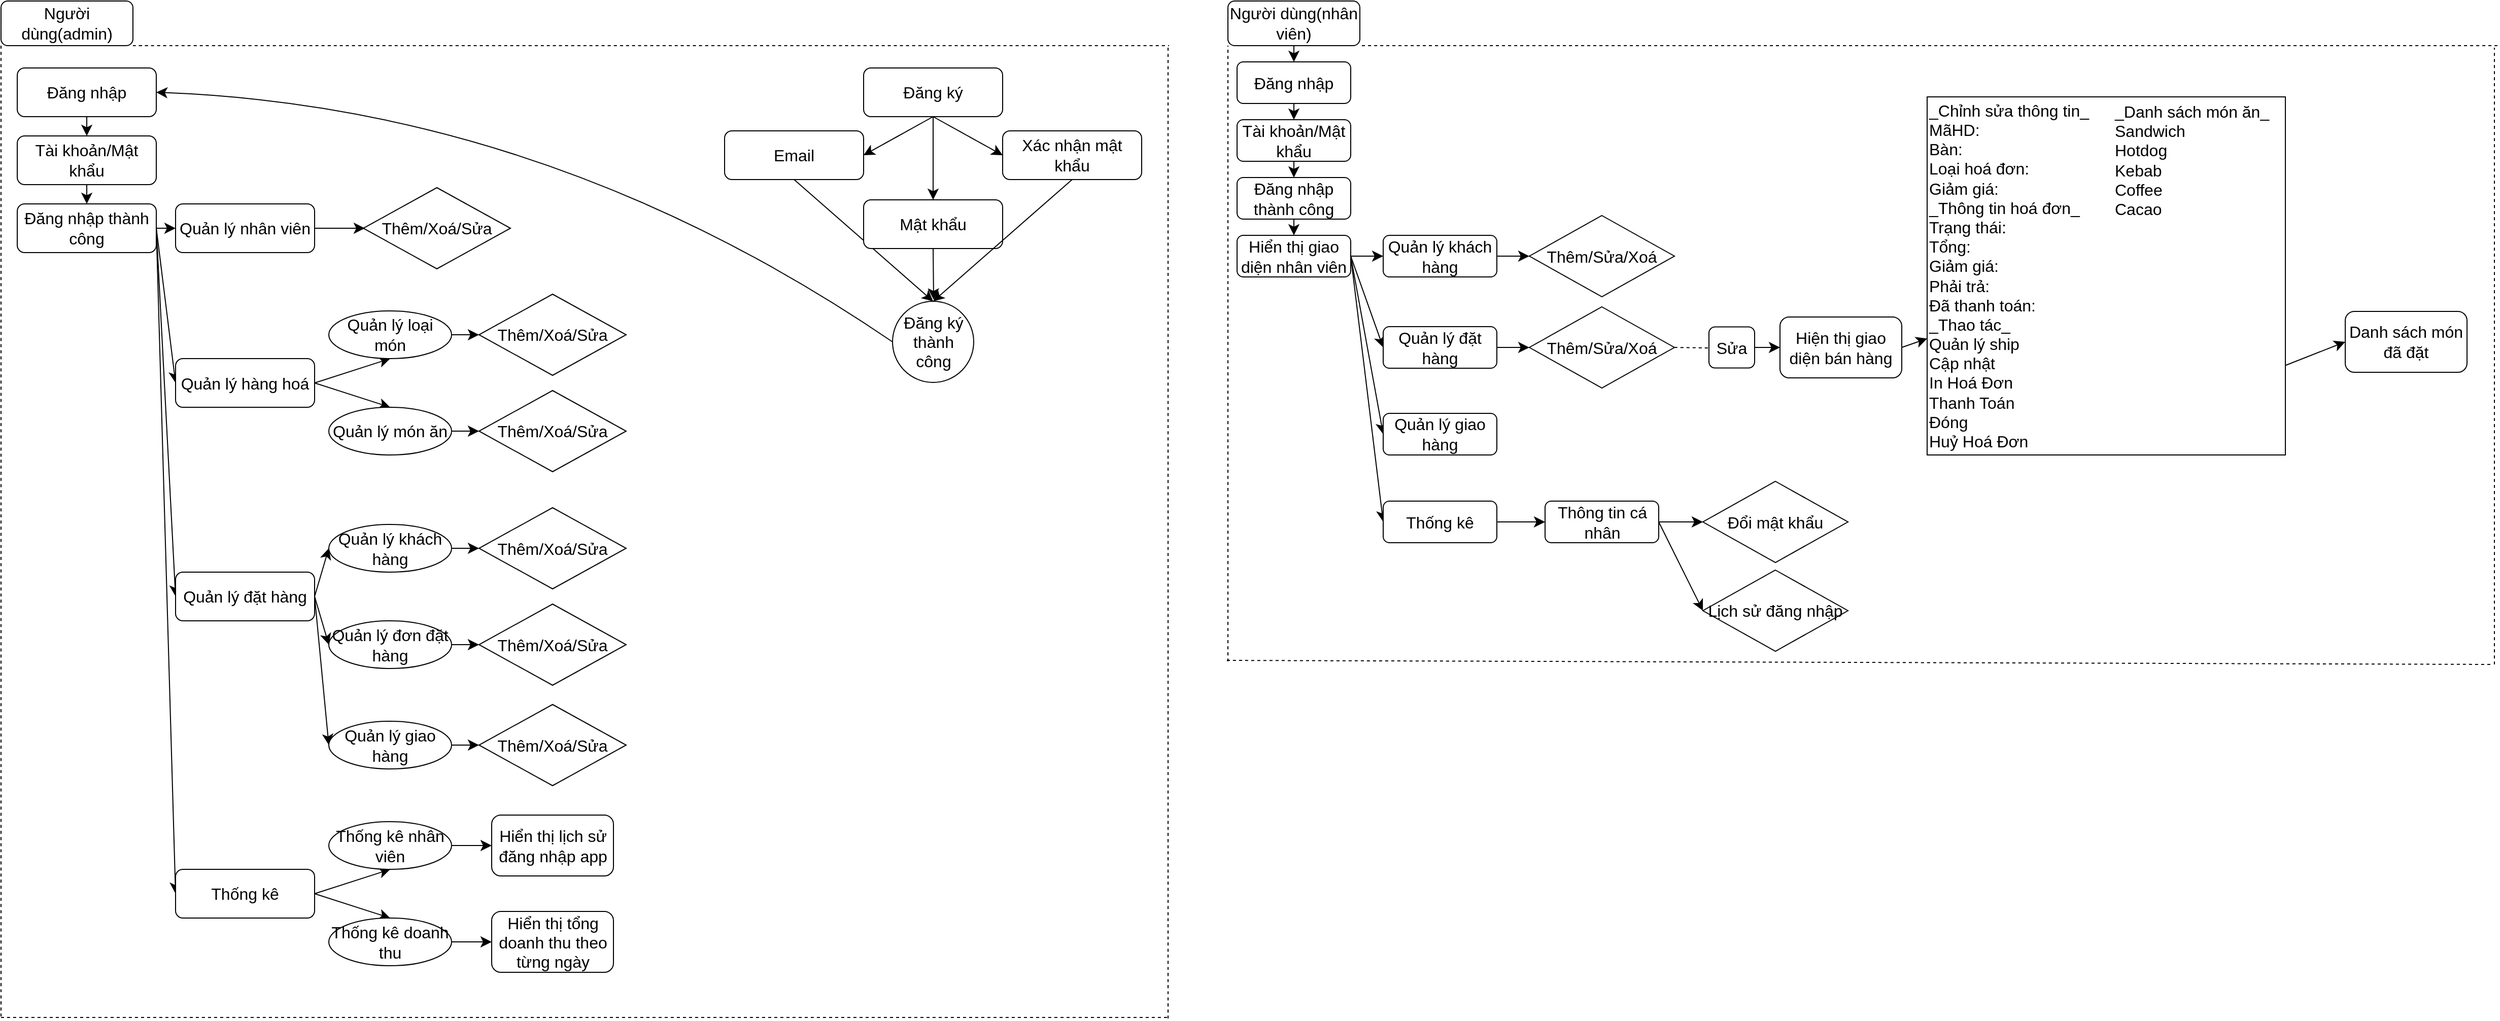 <mxfile version="22.1.8" type="github">
  <diagram name="Page-1" id="rY_K6makJV8tmEoLIjzd">
    <mxGraphModel dx="2295" dy="1064" grid="0" gridSize="10" guides="1" tooltips="1" connect="1" arrows="1" fold="1" page="0" pageScale="1" pageWidth="850" pageHeight="1100" math="0" shadow="0">
      <root>
        <mxCell id="0" />
        <mxCell id="1" parent="0" />
        <mxCell id="uzIWKKhnn1AGdui7la-n-1" value="Người dùng(admin)" style="rounded=1;whiteSpace=wrap;html=1;fontSize=16;" vertex="1" parent="1">
          <mxGeometry x="-16" y="36" width="130" height="44" as="geometry" />
        </mxCell>
        <mxCell id="uzIWKKhnn1AGdui7la-n-2" value="" style="endArrow=none;dashed=1;html=1;rounded=0;fontSize=12;startSize=8;endSize=8;edgeStyle=none;curved=1;exitX=1;exitY=1;exitDx=0;exitDy=0;" edge="1" parent="1" source="uzIWKKhnn1AGdui7la-n-1">
          <mxGeometry width="50" height="50" relative="1" as="geometry">
            <mxPoint x="175" y="225" as="sourcePoint" />
            <mxPoint x="1135" y="80" as="targetPoint" />
          </mxGeometry>
        </mxCell>
        <mxCell id="uzIWKKhnn1AGdui7la-n-3" value="" style="endArrow=none;dashed=1;html=1;rounded=0;fontSize=12;startSize=8;endSize=8;edgeStyle=none;curved=1;entryX=0;entryY=1;entryDx=0;entryDy=0;" edge="1" parent="1" target="uzIWKKhnn1AGdui7la-n-1">
          <mxGeometry width="50" height="50" relative="1" as="geometry">
            <mxPoint x="-16" y="1037" as="sourcePoint" />
            <mxPoint x="225" y="175" as="targetPoint" />
          </mxGeometry>
        </mxCell>
        <mxCell id="uzIWKKhnn1AGdui7la-n-7" style="edgeStyle=none;curved=1;rounded=0;orthogonalLoop=1;jettySize=auto;html=1;exitX=0.5;exitY=1;exitDx=0;exitDy=0;entryX=0.5;entryY=0;entryDx=0;entryDy=0;fontSize=12;startSize=8;endSize=8;" edge="1" parent="1" source="uzIWKKhnn1AGdui7la-n-4" target="uzIWKKhnn1AGdui7la-n-6">
          <mxGeometry relative="1" as="geometry" />
        </mxCell>
        <mxCell id="uzIWKKhnn1AGdui7la-n-4" value="Đăng nhập" style="rounded=1;whiteSpace=wrap;html=1;fontSize=16;" vertex="1" parent="1">
          <mxGeometry y="102" width="137" height="48" as="geometry" />
        </mxCell>
        <mxCell id="uzIWKKhnn1AGdui7la-n-81" style="edgeStyle=none;curved=1;rounded=0;orthogonalLoop=1;jettySize=auto;html=1;exitX=0.5;exitY=1;exitDx=0;exitDy=0;entryX=0.5;entryY=0;entryDx=0;entryDy=0;fontSize=12;startSize=8;endSize=8;" edge="1" parent="1" source="uzIWKKhnn1AGdui7la-n-5" target="uzIWKKhnn1AGdui7la-n-79">
          <mxGeometry relative="1" as="geometry" />
        </mxCell>
        <mxCell id="uzIWKKhnn1AGdui7la-n-82" style="edgeStyle=none;curved=1;rounded=0;orthogonalLoop=1;jettySize=auto;html=1;exitX=0.5;exitY=1;exitDx=0;exitDy=0;entryX=1;entryY=0.5;entryDx=0;entryDy=0;fontSize=12;startSize=8;endSize=8;" edge="1" parent="1" source="uzIWKKhnn1AGdui7la-n-5" target="uzIWKKhnn1AGdui7la-n-78">
          <mxGeometry relative="1" as="geometry" />
        </mxCell>
        <mxCell id="uzIWKKhnn1AGdui7la-n-83" style="edgeStyle=none;curved=1;rounded=0;orthogonalLoop=1;jettySize=auto;html=1;exitX=0.5;exitY=1;exitDx=0;exitDy=0;entryX=0;entryY=0.5;entryDx=0;entryDy=0;fontSize=12;startSize=8;endSize=8;" edge="1" parent="1" source="uzIWKKhnn1AGdui7la-n-5" target="uzIWKKhnn1AGdui7la-n-80">
          <mxGeometry relative="1" as="geometry" />
        </mxCell>
        <mxCell id="uzIWKKhnn1AGdui7la-n-5" value="Đăng ký" style="rounded=1;whiteSpace=wrap;html=1;fontSize=16;" vertex="1" parent="1">
          <mxGeometry x="834" y="102" width="137" height="48" as="geometry" />
        </mxCell>
        <mxCell id="uzIWKKhnn1AGdui7la-n-9" style="edgeStyle=none;curved=1;rounded=0;orthogonalLoop=1;jettySize=auto;html=1;exitX=0.5;exitY=1;exitDx=0;exitDy=0;entryX=0.5;entryY=0;entryDx=0;entryDy=0;fontSize=12;startSize=8;endSize=8;" edge="1" parent="1" source="uzIWKKhnn1AGdui7la-n-6" target="uzIWKKhnn1AGdui7la-n-8">
          <mxGeometry relative="1" as="geometry" />
        </mxCell>
        <mxCell id="uzIWKKhnn1AGdui7la-n-6" value="Tài khoản/Mật khẩu" style="rounded=1;whiteSpace=wrap;html=1;fontSize=16;" vertex="1" parent="1">
          <mxGeometry y="169" width="137" height="48" as="geometry" />
        </mxCell>
        <mxCell id="uzIWKKhnn1AGdui7la-n-11" style="edgeStyle=none;curved=1;rounded=0;orthogonalLoop=1;jettySize=auto;html=1;exitX=1;exitY=0.5;exitDx=0;exitDy=0;fontSize=12;startSize=8;endSize=8;" edge="1" parent="1" source="uzIWKKhnn1AGdui7la-n-8" target="uzIWKKhnn1AGdui7la-n-10">
          <mxGeometry relative="1" as="geometry" />
        </mxCell>
        <mxCell id="uzIWKKhnn1AGdui7la-n-15" style="edgeStyle=none;curved=1;rounded=0;orthogonalLoop=1;jettySize=auto;html=1;exitX=1;exitY=0.5;exitDx=0;exitDy=0;entryX=0;entryY=0.5;entryDx=0;entryDy=0;fontSize=12;startSize=8;endSize=8;" edge="1" parent="1" source="uzIWKKhnn1AGdui7la-n-8" target="uzIWKKhnn1AGdui7la-n-12">
          <mxGeometry relative="1" as="geometry" />
        </mxCell>
        <mxCell id="uzIWKKhnn1AGdui7la-n-16" style="edgeStyle=none;curved=1;rounded=0;orthogonalLoop=1;jettySize=auto;html=1;exitX=1;exitY=0.5;exitDx=0;exitDy=0;entryX=0;entryY=0.5;entryDx=0;entryDy=0;fontSize=12;startSize=8;endSize=8;" edge="1" parent="1" source="uzIWKKhnn1AGdui7la-n-8" target="uzIWKKhnn1AGdui7la-n-13">
          <mxGeometry relative="1" as="geometry" />
        </mxCell>
        <mxCell id="uzIWKKhnn1AGdui7la-n-17" style="edgeStyle=none;curved=1;rounded=0;orthogonalLoop=1;jettySize=auto;html=1;exitX=1;exitY=0.5;exitDx=0;exitDy=0;entryX=0;entryY=0.5;entryDx=0;entryDy=0;fontSize=12;startSize=8;endSize=8;" edge="1" parent="1" source="uzIWKKhnn1AGdui7la-n-8" target="uzIWKKhnn1AGdui7la-n-14">
          <mxGeometry relative="1" as="geometry" />
        </mxCell>
        <mxCell id="uzIWKKhnn1AGdui7la-n-8" value="Đăng nhập thành công" style="rounded=1;whiteSpace=wrap;html=1;fontSize=16;" vertex="1" parent="1">
          <mxGeometry y="236" width="137" height="48" as="geometry" />
        </mxCell>
        <mxCell id="uzIWKKhnn1AGdui7la-n-23" style="edgeStyle=none;curved=1;rounded=0;orthogonalLoop=1;jettySize=auto;html=1;exitX=1;exitY=0.5;exitDx=0;exitDy=0;entryX=0;entryY=0.5;entryDx=0;entryDy=0;fontSize=12;startSize=8;endSize=8;" edge="1" parent="1" source="uzIWKKhnn1AGdui7la-n-10">
          <mxGeometry relative="1" as="geometry">
            <mxPoint x="342.5" y="260" as="targetPoint" />
          </mxGeometry>
        </mxCell>
        <mxCell id="uzIWKKhnn1AGdui7la-n-10" value="Quản lý nhân viên" style="rounded=1;whiteSpace=wrap;html=1;fontSize=16;" vertex="1" parent="1">
          <mxGeometry x="156" y="236" width="137" height="48" as="geometry" />
        </mxCell>
        <mxCell id="uzIWKKhnn1AGdui7la-n-27" style="edgeStyle=none;curved=1;rounded=0;orthogonalLoop=1;jettySize=auto;html=1;exitX=1;exitY=0.5;exitDx=0;exitDy=0;entryX=0.5;entryY=1;entryDx=0;entryDy=0;fontSize=12;startSize=8;endSize=8;" edge="1" parent="1" source="uzIWKKhnn1AGdui7la-n-12" target="uzIWKKhnn1AGdui7la-n-25">
          <mxGeometry relative="1" as="geometry" />
        </mxCell>
        <mxCell id="uzIWKKhnn1AGdui7la-n-28" style="edgeStyle=none;curved=1;rounded=0;orthogonalLoop=1;jettySize=auto;html=1;exitX=1;exitY=0.5;exitDx=0;exitDy=0;entryX=0.5;entryY=0;entryDx=0;entryDy=0;fontSize=12;startSize=8;endSize=8;" edge="1" parent="1" source="uzIWKKhnn1AGdui7la-n-12" target="uzIWKKhnn1AGdui7la-n-26">
          <mxGeometry relative="1" as="geometry" />
        </mxCell>
        <mxCell id="uzIWKKhnn1AGdui7la-n-12" value="Quản lý hàng hoá" style="rounded=1;whiteSpace=wrap;html=1;fontSize=16;" vertex="1" parent="1">
          <mxGeometry x="156" y="388.5" width="137" height="48" as="geometry" />
        </mxCell>
        <mxCell id="uzIWKKhnn1AGdui7la-n-44" style="edgeStyle=none;curved=1;rounded=0;orthogonalLoop=1;jettySize=auto;html=1;exitX=1;exitY=0.5;exitDx=0;exitDy=0;entryX=0;entryY=0.5;entryDx=0;entryDy=0;fontSize=12;startSize=8;endSize=8;" edge="1" parent="1" source="uzIWKKhnn1AGdui7la-n-13" target="uzIWKKhnn1AGdui7la-n-43">
          <mxGeometry relative="1" as="geometry" />
        </mxCell>
        <mxCell id="uzIWKKhnn1AGdui7la-n-46" style="edgeStyle=none;curved=1;rounded=0;orthogonalLoop=1;jettySize=auto;html=1;exitX=1;exitY=0.5;exitDx=0;exitDy=0;entryX=0;entryY=0.5;entryDx=0;entryDy=0;fontSize=12;startSize=8;endSize=8;" edge="1" parent="1" source="uzIWKKhnn1AGdui7la-n-13" target="uzIWKKhnn1AGdui7la-n-45">
          <mxGeometry relative="1" as="geometry" />
        </mxCell>
        <mxCell id="uzIWKKhnn1AGdui7la-n-48" style="edgeStyle=none;curved=1;rounded=0;orthogonalLoop=1;jettySize=auto;html=1;exitX=1;exitY=0.5;exitDx=0;exitDy=0;entryX=0;entryY=0.5;entryDx=0;entryDy=0;fontSize=12;startSize=8;endSize=8;" edge="1" parent="1" source="uzIWKKhnn1AGdui7la-n-13" target="uzIWKKhnn1AGdui7la-n-47">
          <mxGeometry relative="1" as="geometry" />
        </mxCell>
        <mxCell id="uzIWKKhnn1AGdui7la-n-13" value="Quản lý đặt hàng" style="rounded=1;whiteSpace=wrap;html=1;fontSize=16;" vertex="1" parent="1">
          <mxGeometry x="156" y="599" width="137" height="48" as="geometry" />
        </mxCell>
        <mxCell id="uzIWKKhnn1AGdui7la-n-51" style="edgeStyle=none;curved=1;rounded=0;orthogonalLoop=1;jettySize=auto;html=1;exitX=1;exitY=0.5;exitDx=0;exitDy=0;entryX=0.5;entryY=1;entryDx=0;entryDy=0;fontSize=12;startSize=8;endSize=8;" edge="1" parent="1" source="uzIWKKhnn1AGdui7la-n-14" target="uzIWKKhnn1AGdui7la-n-49">
          <mxGeometry relative="1" as="geometry" />
        </mxCell>
        <mxCell id="uzIWKKhnn1AGdui7la-n-52" style="edgeStyle=none;curved=1;rounded=0;orthogonalLoop=1;jettySize=auto;html=1;exitX=1;exitY=0.5;exitDx=0;exitDy=0;entryX=0.5;entryY=0;entryDx=0;entryDy=0;fontSize=12;startSize=8;endSize=8;" edge="1" parent="1" source="uzIWKKhnn1AGdui7la-n-14" target="uzIWKKhnn1AGdui7la-n-50">
          <mxGeometry relative="1" as="geometry" />
        </mxCell>
        <mxCell id="uzIWKKhnn1AGdui7la-n-14" value="Thống kê" style="rounded=1;whiteSpace=wrap;html=1;fontSize=16;" vertex="1" parent="1">
          <mxGeometry x="156" y="892" width="137" height="48" as="geometry" />
        </mxCell>
        <mxCell id="uzIWKKhnn1AGdui7la-n-64" style="edgeStyle=none;curved=1;rounded=0;orthogonalLoop=1;jettySize=auto;html=1;exitX=1;exitY=0.5;exitDx=0;exitDy=0;entryX=0;entryY=0.5;entryDx=0;entryDy=0;fontSize=12;startSize=8;endSize=8;" edge="1" parent="1" source="uzIWKKhnn1AGdui7la-n-25" target="uzIWKKhnn1AGdui7la-n-55">
          <mxGeometry relative="1" as="geometry" />
        </mxCell>
        <mxCell id="uzIWKKhnn1AGdui7la-n-25" value="Quản lý loại món" style="ellipse;whiteSpace=wrap;html=1;fontSize=16;" vertex="1" parent="1">
          <mxGeometry x="307" y="341.5" width="121" height="47" as="geometry" />
        </mxCell>
        <mxCell id="uzIWKKhnn1AGdui7la-n-65" style="edgeStyle=none;curved=1;rounded=0;orthogonalLoop=1;jettySize=auto;html=1;exitX=1;exitY=0.5;exitDx=0;exitDy=0;entryX=0;entryY=0.5;entryDx=0;entryDy=0;fontSize=12;startSize=8;endSize=8;" edge="1" parent="1" source="uzIWKKhnn1AGdui7la-n-26" target="uzIWKKhnn1AGdui7la-n-56">
          <mxGeometry relative="1" as="geometry" />
        </mxCell>
        <mxCell id="uzIWKKhnn1AGdui7la-n-26" value="Quản lý món ăn" style="ellipse;whiteSpace=wrap;html=1;fontSize=16;" vertex="1" parent="1">
          <mxGeometry x="307" y="436.5" width="121" height="47" as="geometry" />
        </mxCell>
        <mxCell id="uzIWKKhnn1AGdui7la-n-66" style="edgeStyle=none;curved=1;rounded=0;orthogonalLoop=1;jettySize=auto;html=1;exitX=1;exitY=0.5;exitDx=0;exitDy=0;entryX=0;entryY=0.5;entryDx=0;entryDy=0;fontSize=12;startSize=8;endSize=8;" edge="1" parent="1" source="uzIWKKhnn1AGdui7la-n-43" target="uzIWKKhnn1AGdui7la-n-57">
          <mxGeometry relative="1" as="geometry" />
        </mxCell>
        <mxCell id="uzIWKKhnn1AGdui7la-n-43" value="Quản lý khách hàng" style="ellipse;whiteSpace=wrap;html=1;fontSize=16;" vertex="1" parent="1">
          <mxGeometry x="307" y="552" width="121" height="47" as="geometry" />
        </mxCell>
        <mxCell id="uzIWKKhnn1AGdui7la-n-67" style="edgeStyle=none;curved=1;rounded=0;orthogonalLoop=1;jettySize=auto;html=1;exitX=1;exitY=0.5;exitDx=0;exitDy=0;entryX=0;entryY=0.5;entryDx=0;entryDy=0;fontSize=12;startSize=8;endSize=8;" edge="1" parent="1" source="uzIWKKhnn1AGdui7la-n-45" target="uzIWKKhnn1AGdui7la-n-59">
          <mxGeometry relative="1" as="geometry" />
        </mxCell>
        <mxCell id="uzIWKKhnn1AGdui7la-n-45" value="Quản lý đơn đặt hàng" style="ellipse;whiteSpace=wrap;html=1;fontSize=16;" vertex="1" parent="1">
          <mxGeometry x="307" y="647" width="121" height="47" as="geometry" />
        </mxCell>
        <mxCell id="uzIWKKhnn1AGdui7la-n-68" style="edgeStyle=none;curved=1;rounded=0;orthogonalLoop=1;jettySize=auto;html=1;exitX=1;exitY=0.5;exitDx=0;exitDy=0;entryX=0;entryY=0.5;entryDx=0;entryDy=0;fontSize=12;startSize=8;endSize=8;" edge="1" parent="1" source="uzIWKKhnn1AGdui7la-n-47" target="uzIWKKhnn1AGdui7la-n-61">
          <mxGeometry relative="1" as="geometry" />
        </mxCell>
        <mxCell id="uzIWKKhnn1AGdui7la-n-47" value="Quản lý giao hàng" style="ellipse;whiteSpace=wrap;html=1;fontSize=16;" vertex="1" parent="1">
          <mxGeometry x="307" y="746" width="121" height="47" as="geometry" />
        </mxCell>
        <mxCell id="uzIWKKhnn1AGdui7la-n-71" style="edgeStyle=none;curved=1;rounded=0;orthogonalLoop=1;jettySize=auto;html=1;exitX=1;exitY=0.5;exitDx=0;exitDy=0;entryX=0;entryY=0.5;entryDx=0;entryDy=0;fontSize=12;startSize=8;endSize=8;" edge="1" parent="1" source="uzIWKKhnn1AGdui7la-n-49" target="uzIWKKhnn1AGdui7la-n-75">
          <mxGeometry relative="1" as="geometry">
            <mxPoint x="455" y="868.5" as="targetPoint" />
          </mxGeometry>
        </mxCell>
        <mxCell id="uzIWKKhnn1AGdui7la-n-49" value="Thống kê nhân viên" style="ellipse;whiteSpace=wrap;html=1;fontSize=16;" vertex="1" parent="1">
          <mxGeometry x="307" y="845" width="121" height="47" as="geometry" />
        </mxCell>
        <mxCell id="uzIWKKhnn1AGdui7la-n-74" style="edgeStyle=none;curved=1;rounded=0;orthogonalLoop=1;jettySize=auto;html=1;exitX=1;exitY=0.5;exitDx=0;exitDy=0;entryX=0;entryY=0.5;entryDx=0;entryDy=0;fontSize=12;startSize=8;endSize=8;" edge="1" parent="1" source="uzIWKKhnn1AGdui7la-n-50" target="uzIWKKhnn1AGdui7la-n-76">
          <mxGeometry relative="1" as="geometry">
            <mxPoint x="455" y="963.5" as="targetPoint" />
          </mxGeometry>
        </mxCell>
        <mxCell id="uzIWKKhnn1AGdui7la-n-50" value="Thống kê doanh thu" style="ellipse;whiteSpace=wrap;html=1;fontSize=16;" vertex="1" parent="1">
          <mxGeometry x="307" y="940" width="121" height="47" as="geometry" />
        </mxCell>
        <mxCell id="uzIWKKhnn1AGdui7la-n-54" value="Thêm/Xoá/Sửa" style="rhombus;whiteSpace=wrap;html=1;fontSize=16;" vertex="1" parent="1">
          <mxGeometry x="341" y="220" width="145" height="80" as="geometry" />
        </mxCell>
        <mxCell id="uzIWKKhnn1AGdui7la-n-55" value="Thêm/Xoá/Sửa" style="rhombus;whiteSpace=wrap;html=1;fontSize=16;" vertex="1" parent="1">
          <mxGeometry x="455" y="325" width="145" height="80" as="geometry" />
        </mxCell>
        <mxCell id="uzIWKKhnn1AGdui7la-n-56" value="Thêm/Xoá/Sửa" style="rhombus;whiteSpace=wrap;html=1;fontSize=16;" vertex="1" parent="1">
          <mxGeometry x="455" y="420" width="145" height="80" as="geometry" />
        </mxCell>
        <mxCell id="uzIWKKhnn1AGdui7la-n-57" value="Thêm/Xoá/Sửa" style="rhombus;whiteSpace=wrap;html=1;fontSize=16;" vertex="1" parent="1">
          <mxGeometry x="455" y="535.5" width="145" height="80" as="geometry" />
        </mxCell>
        <mxCell id="uzIWKKhnn1AGdui7la-n-59" value="Thêm/Xoá/Sửa" style="rhombus;whiteSpace=wrap;html=1;fontSize=16;" vertex="1" parent="1">
          <mxGeometry x="455" y="630.5" width="145" height="80" as="geometry" />
        </mxCell>
        <mxCell id="uzIWKKhnn1AGdui7la-n-61" value="Thêm/Xoá/Sửa" style="rhombus;whiteSpace=wrap;html=1;fontSize=16;" vertex="1" parent="1">
          <mxGeometry x="455" y="729.5" width="145" height="80" as="geometry" />
        </mxCell>
        <mxCell id="uzIWKKhnn1AGdui7la-n-75" value="Hiển thị lịch sử đăng nhập app" style="rounded=1;whiteSpace=wrap;html=1;fontSize=16;" vertex="1" parent="1">
          <mxGeometry x="467.5" y="838.5" width="120" height="60" as="geometry" />
        </mxCell>
        <mxCell id="uzIWKKhnn1AGdui7la-n-76" value="Hiển thị tổng doanh thu theo từng ngày" style="rounded=1;whiteSpace=wrap;html=1;fontSize=16;" vertex="1" parent="1">
          <mxGeometry x="467.5" y="933.5" width="120" height="60" as="geometry" />
        </mxCell>
        <mxCell id="uzIWKKhnn1AGdui7la-n-85" style="edgeStyle=none;curved=1;rounded=0;orthogonalLoop=1;jettySize=auto;html=1;exitX=0.5;exitY=1;exitDx=0;exitDy=0;entryX=0.5;entryY=0;entryDx=0;entryDy=0;fontSize=12;startSize=8;endSize=8;" edge="1" parent="1" source="uzIWKKhnn1AGdui7la-n-78" target="uzIWKKhnn1AGdui7la-n-84">
          <mxGeometry relative="1" as="geometry" />
        </mxCell>
        <mxCell id="uzIWKKhnn1AGdui7la-n-78" value="Email" style="rounded=1;whiteSpace=wrap;html=1;fontSize=16;" vertex="1" parent="1">
          <mxGeometry x="697" y="164" width="137" height="48" as="geometry" />
        </mxCell>
        <mxCell id="uzIWKKhnn1AGdui7la-n-86" style="edgeStyle=none;curved=1;rounded=0;orthogonalLoop=1;jettySize=auto;html=1;exitX=0.5;exitY=1;exitDx=0;exitDy=0;fontSize=12;startSize=8;endSize=8;" edge="1" parent="1" source="uzIWKKhnn1AGdui7la-n-79">
          <mxGeometry relative="1" as="geometry">
            <mxPoint x="903" y="330.333" as="targetPoint" />
          </mxGeometry>
        </mxCell>
        <mxCell id="uzIWKKhnn1AGdui7la-n-79" value="Mật khẩu" style="rounded=1;whiteSpace=wrap;html=1;fontSize=16;" vertex="1" parent="1">
          <mxGeometry x="834" y="232" width="137" height="48" as="geometry" />
        </mxCell>
        <mxCell id="uzIWKKhnn1AGdui7la-n-87" style="edgeStyle=none;curved=1;rounded=0;orthogonalLoop=1;jettySize=auto;html=1;exitX=0.5;exitY=1;exitDx=0;exitDy=0;entryX=0.5;entryY=0;entryDx=0;entryDy=0;fontSize=12;startSize=8;endSize=8;" edge="1" parent="1" source="uzIWKKhnn1AGdui7la-n-80" target="uzIWKKhnn1AGdui7la-n-84">
          <mxGeometry relative="1" as="geometry" />
        </mxCell>
        <mxCell id="uzIWKKhnn1AGdui7la-n-80" value="Xác nhận mật khẩu" style="rounded=1;whiteSpace=wrap;html=1;fontSize=16;" vertex="1" parent="1">
          <mxGeometry x="971" y="164" width="137" height="48" as="geometry" />
        </mxCell>
        <mxCell id="uzIWKKhnn1AGdui7la-n-88" style="edgeStyle=none;curved=1;rounded=0;orthogonalLoop=1;jettySize=auto;html=1;exitX=0;exitY=0.5;exitDx=0;exitDy=0;entryX=1;entryY=0.5;entryDx=0;entryDy=0;fontSize=12;startSize=8;endSize=8;" edge="1" parent="1" source="uzIWKKhnn1AGdui7la-n-84" target="uzIWKKhnn1AGdui7la-n-4">
          <mxGeometry relative="1" as="geometry">
            <Array as="points">
              <mxPoint x="524" y="141" />
            </Array>
          </mxGeometry>
        </mxCell>
        <mxCell id="uzIWKKhnn1AGdui7la-n-84" value="Đăng ký thành công" style="ellipse;whiteSpace=wrap;html=1;aspect=fixed;fontSize=16;" vertex="1" parent="1">
          <mxGeometry x="862.5" y="332" width="80" height="80" as="geometry" />
        </mxCell>
        <mxCell id="uzIWKKhnn1AGdui7la-n-89" value="" style="endArrow=none;dashed=1;html=1;rounded=0;fontSize=12;startSize=8;endSize=8;edgeStyle=none;curved=1;" edge="1" parent="1">
          <mxGeometry width="50" height="50" relative="1" as="geometry">
            <mxPoint x="1134" y="1039" as="sourcePoint" />
            <mxPoint x="1134" y="81" as="targetPoint" />
          </mxGeometry>
        </mxCell>
        <mxCell id="uzIWKKhnn1AGdui7la-n-90" value="" style="endArrow=none;dashed=1;html=1;rounded=0;fontSize=12;startSize=8;endSize=8;edgeStyle=none;curved=1;" edge="1" parent="1">
          <mxGeometry width="50" height="50" relative="1" as="geometry">
            <mxPoint x="-16" y="1038" as="sourcePoint" />
            <mxPoint x="1135" y="1038" as="targetPoint" />
          </mxGeometry>
        </mxCell>
        <mxCell id="uzIWKKhnn1AGdui7la-n-96" style="edgeStyle=none;curved=1;rounded=0;orthogonalLoop=1;jettySize=auto;html=1;exitX=0.5;exitY=1;exitDx=0;exitDy=0;entryX=0.5;entryY=0;entryDx=0;entryDy=0;fontSize=12;startSize=8;endSize=8;" edge="1" parent="1" source="uzIWKKhnn1AGdui7la-n-91" target="uzIWKKhnn1AGdui7la-n-94">
          <mxGeometry relative="1" as="geometry" />
        </mxCell>
        <mxCell id="uzIWKKhnn1AGdui7la-n-91" value="Người dùng(nhân viên)" style="rounded=1;whiteSpace=wrap;html=1;fontSize=16;" vertex="1" parent="1">
          <mxGeometry x="1193" y="36" width="130" height="44" as="geometry" />
        </mxCell>
        <mxCell id="uzIWKKhnn1AGdui7la-n-92" value="" style="endArrow=none;dashed=1;html=1;rounded=0;fontSize=12;startSize=8;endSize=8;edgeStyle=none;curved=1;entryX=1;entryY=1;entryDx=0;entryDy=0;" edge="1" parent="1" target="uzIWKKhnn1AGdui7la-n-91">
          <mxGeometry width="50" height="50" relative="1" as="geometry">
            <mxPoint x="2444" y="80" as="sourcePoint" />
            <mxPoint x="1400" y="141" as="targetPoint" />
          </mxGeometry>
        </mxCell>
        <mxCell id="uzIWKKhnn1AGdui7la-n-93" value="" style="endArrow=none;dashed=1;html=1;rounded=0;fontSize=12;startSize=8;endSize=8;edgeStyle=none;curved=1;entryX=0;entryY=1;entryDx=0;entryDy=0;" edge="1" parent="1" target="uzIWKKhnn1AGdui7la-n-91">
          <mxGeometry width="50" height="50" relative="1" as="geometry">
            <mxPoint x="1193" y="687" as="sourcePoint" />
            <mxPoint x="1400" y="141" as="targetPoint" />
          </mxGeometry>
        </mxCell>
        <mxCell id="uzIWKKhnn1AGdui7la-n-97" style="edgeStyle=none;curved=1;rounded=0;orthogonalLoop=1;jettySize=auto;html=1;exitX=0.5;exitY=1;exitDx=0;exitDy=0;entryX=0.5;entryY=0;entryDx=0;entryDy=0;fontSize=12;startSize=8;endSize=8;" edge="1" parent="1" source="uzIWKKhnn1AGdui7la-n-94" target="uzIWKKhnn1AGdui7la-n-95">
          <mxGeometry relative="1" as="geometry" />
        </mxCell>
        <mxCell id="uzIWKKhnn1AGdui7la-n-94" value="Đăng nhập" style="rounded=1;whiteSpace=wrap;html=1;fontSize=16;" vertex="1" parent="1">
          <mxGeometry x="1202" y="96" width="112" height="41" as="geometry" />
        </mxCell>
        <mxCell id="uzIWKKhnn1AGdui7la-n-99" style="edgeStyle=none;curved=1;rounded=0;orthogonalLoop=1;jettySize=auto;html=1;exitX=0.5;exitY=1;exitDx=0;exitDy=0;entryX=0.5;entryY=0;entryDx=0;entryDy=0;fontSize=12;startSize=8;endSize=8;" edge="1" parent="1" source="uzIWKKhnn1AGdui7la-n-95" target="uzIWKKhnn1AGdui7la-n-98">
          <mxGeometry relative="1" as="geometry" />
        </mxCell>
        <mxCell id="uzIWKKhnn1AGdui7la-n-95" value="Tài khoản/Mật khẩu" style="rounded=1;whiteSpace=wrap;html=1;fontSize=16;" vertex="1" parent="1">
          <mxGeometry x="1202" y="153" width="112" height="41" as="geometry" />
        </mxCell>
        <mxCell id="uzIWKKhnn1AGdui7la-n-101" style="edgeStyle=none;curved=1;rounded=0;orthogonalLoop=1;jettySize=auto;html=1;exitX=0.5;exitY=1;exitDx=0;exitDy=0;entryX=0.5;entryY=0;entryDx=0;entryDy=0;fontSize=12;startSize=8;endSize=8;" edge="1" parent="1" source="uzIWKKhnn1AGdui7la-n-98" target="uzIWKKhnn1AGdui7la-n-100">
          <mxGeometry relative="1" as="geometry" />
        </mxCell>
        <mxCell id="uzIWKKhnn1AGdui7la-n-98" value="Đăng nhập thành công" style="rounded=1;whiteSpace=wrap;html=1;fontSize=16;" vertex="1" parent="1">
          <mxGeometry x="1202" y="210" width="112" height="41" as="geometry" />
        </mxCell>
        <mxCell id="uzIWKKhnn1AGdui7la-n-105" style="edgeStyle=none;curved=1;rounded=0;orthogonalLoop=1;jettySize=auto;html=1;exitX=1;exitY=0.5;exitDx=0;exitDy=0;entryX=0;entryY=0.5;entryDx=0;entryDy=0;fontSize=12;startSize=8;endSize=8;" edge="1" parent="1" source="uzIWKKhnn1AGdui7la-n-100" target="uzIWKKhnn1AGdui7la-n-102">
          <mxGeometry relative="1" as="geometry" />
        </mxCell>
        <mxCell id="uzIWKKhnn1AGdui7la-n-108" style="edgeStyle=none;curved=1;rounded=0;orthogonalLoop=1;jettySize=auto;html=1;exitX=1;exitY=0.5;exitDx=0;exitDy=0;entryX=0;entryY=0.5;entryDx=0;entryDy=0;fontSize=12;startSize=8;endSize=8;" edge="1" parent="1" source="uzIWKKhnn1AGdui7la-n-100" target="uzIWKKhnn1AGdui7la-n-106">
          <mxGeometry relative="1" as="geometry" />
        </mxCell>
        <mxCell id="uzIWKKhnn1AGdui7la-n-116" style="edgeStyle=none;curved=1;rounded=0;orthogonalLoop=1;jettySize=auto;html=1;exitX=1;exitY=0.5;exitDx=0;exitDy=0;entryX=0;entryY=0.5;entryDx=0;entryDy=0;fontSize=12;startSize=8;endSize=8;" edge="1" parent="1" source="uzIWKKhnn1AGdui7la-n-100" target="uzIWKKhnn1AGdui7la-n-115">
          <mxGeometry relative="1" as="geometry" />
        </mxCell>
        <mxCell id="uzIWKKhnn1AGdui7la-n-118" style="edgeStyle=none;curved=1;rounded=0;orthogonalLoop=1;jettySize=auto;html=1;exitX=1;exitY=0.5;exitDx=0;exitDy=0;entryX=0;entryY=0.5;entryDx=0;entryDy=0;fontSize=12;startSize=8;endSize=8;" edge="1" parent="1" source="uzIWKKhnn1AGdui7la-n-100" target="uzIWKKhnn1AGdui7la-n-117">
          <mxGeometry relative="1" as="geometry" />
        </mxCell>
        <mxCell id="uzIWKKhnn1AGdui7la-n-100" value="Hiển thị giao diện nhân viên" style="rounded=1;whiteSpace=wrap;html=1;fontSize=16;" vertex="1" parent="1">
          <mxGeometry x="1202" y="267" width="112" height="41" as="geometry" />
        </mxCell>
        <mxCell id="uzIWKKhnn1AGdui7la-n-104" style="edgeStyle=none;curved=1;rounded=0;orthogonalLoop=1;jettySize=auto;html=1;exitX=1;exitY=0.5;exitDx=0;exitDy=0;entryX=0;entryY=0.5;entryDx=0;entryDy=0;fontSize=12;startSize=8;endSize=8;" edge="1" parent="1" source="uzIWKKhnn1AGdui7la-n-102" target="uzIWKKhnn1AGdui7la-n-103">
          <mxGeometry relative="1" as="geometry" />
        </mxCell>
        <mxCell id="uzIWKKhnn1AGdui7la-n-102" value="Quản lý khách hàng" style="rounded=1;whiteSpace=wrap;html=1;fontSize=16;" vertex="1" parent="1">
          <mxGeometry x="1346" y="267" width="112" height="41" as="geometry" />
        </mxCell>
        <mxCell id="uzIWKKhnn1AGdui7la-n-103" value="Thêm/Sửa/Xoá" style="rhombus;whiteSpace=wrap;html=1;fontSize=16;" vertex="1" parent="1">
          <mxGeometry x="1490" y="247.5" width="143" height="80" as="geometry" />
        </mxCell>
        <mxCell id="uzIWKKhnn1AGdui7la-n-110" style="edgeStyle=none;curved=1;rounded=0;orthogonalLoop=1;jettySize=auto;html=1;exitX=1;exitY=0.5;exitDx=0;exitDy=0;entryX=0;entryY=0.5;entryDx=0;entryDy=0;fontSize=12;startSize=8;endSize=8;" edge="1" parent="1" source="uzIWKKhnn1AGdui7la-n-106" target="uzIWKKhnn1AGdui7la-n-109">
          <mxGeometry relative="1" as="geometry" />
        </mxCell>
        <mxCell id="uzIWKKhnn1AGdui7la-n-106" value="Quản lý đặt hàng" style="rounded=1;whiteSpace=wrap;html=1;fontSize=16;" vertex="1" parent="1">
          <mxGeometry x="1346" y="357" width="112" height="41" as="geometry" />
        </mxCell>
        <mxCell id="uzIWKKhnn1AGdui7la-n-109" value="Thêm/Sửa/Xoá" style="rhombus;whiteSpace=wrap;html=1;fontSize=16;" vertex="1" parent="1">
          <mxGeometry x="1490" y="337.5" width="143" height="80" as="geometry" />
        </mxCell>
        <mxCell id="uzIWKKhnn1AGdui7la-n-111" value="" style="endArrow=none;dashed=1;html=1;rounded=0;fontSize=12;startSize=8;endSize=8;edgeStyle=none;curved=1;exitX=1;exitY=0.5;exitDx=0;exitDy=0;" edge="1" parent="1" source="uzIWKKhnn1AGdui7la-n-109">
          <mxGeometry width="50" height="50" relative="1" as="geometry">
            <mxPoint x="1608" y="379" as="sourcePoint" />
            <mxPoint x="1667" y="378" as="targetPoint" />
          </mxGeometry>
        </mxCell>
        <mxCell id="uzIWKKhnn1AGdui7la-n-114" style="edgeStyle=none;curved=1;rounded=0;orthogonalLoop=1;jettySize=auto;html=1;exitX=1;exitY=0.5;exitDx=0;exitDy=0;entryX=0;entryY=0.5;entryDx=0;entryDy=0;fontSize=12;startSize=8;endSize=8;" edge="1" parent="1" source="uzIWKKhnn1AGdui7la-n-112" target="uzIWKKhnn1AGdui7la-n-113">
          <mxGeometry relative="1" as="geometry" />
        </mxCell>
        <mxCell id="uzIWKKhnn1AGdui7la-n-112" value="Sửa" style="rounded=1;whiteSpace=wrap;html=1;fontSize=16;" vertex="1" parent="1">
          <mxGeometry x="1667" y="357.25" width="45" height="40.5" as="geometry" />
        </mxCell>
        <mxCell id="uzIWKKhnn1AGdui7la-n-128" style="edgeStyle=none;curved=1;rounded=0;orthogonalLoop=1;jettySize=auto;html=1;exitX=1;exitY=0.5;exitDx=0;exitDy=0;fontSize=12;startSize=8;endSize=8;" edge="1" parent="1" source="uzIWKKhnn1AGdui7la-n-113" target="uzIWKKhnn1AGdui7la-n-127">
          <mxGeometry relative="1" as="geometry" />
        </mxCell>
        <mxCell id="uzIWKKhnn1AGdui7la-n-113" value="Hiện thị giao diện bán hàng" style="rounded=1;whiteSpace=wrap;html=1;fontSize=16;" vertex="1" parent="1">
          <mxGeometry x="1737" y="347.5" width="120" height="60" as="geometry" />
        </mxCell>
        <mxCell id="uzIWKKhnn1AGdui7la-n-115" value="Quản lý giao hàng" style="rounded=1;whiteSpace=wrap;html=1;fontSize=16;" vertex="1" parent="1">
          <mxGeometry x="1346" y="442.5" width="112" height="41" as="geometry" />
        </mxCell>
        <mxCell id="uzIWKKhnn1AGdui7la-n-121" style="edgeStyle=none;curved=1;rounded=0;orthogonalLoop=1;jettySize=auto;html=1;exitX=1;exitY=0.5;exitDx=0;exitDy=0;entryX=0;entryY=0.5;entryDx=0;entryDy=0;fontSize=12;startSize=8;endSize=8;" edge="1" parent="1" source="uzIWKKhnn1AGdui7la-n-117" target="uzIWKKhnn1AGdui7la-n-119">
          <mxGeometry relative="1" as="geometry" />
        </mxCell>
        <mxCell id="uzIWKKhnn1AGdui7la-n-117" value="Thống kê" style="rounded=1;whiteSpace=wrap;html=1;fontSize=16;" vertex="1" parent="1">
          <mxGeometry x="1346" y="529" width="112" height="41" as="geometry" />
        </mxCell>
        <mxCell id="uzIWKKhnn1AGdui7la-n-124" style="edgeStyle=none;curved=1;rounded=0;orthogonalLoop=1;jettySize=auto;html=1;exitX=1;exitY=0.5;exitDx=0;exitDy=0;entryX=0;entryY=0.5;entryDx=0;entryDy=0;fontSize=12;startSize=8;endSize=8;" edge="1" parent="1" source="uzIWKKhnn1AGdui7la-n-119" target="uzIWKKhnn1AGdui7la-n-122">
          <mxGeometry relative="1" as="geometry" />
        </mxCell>
        <mxCell id="uzIWKKhnn1AGdui7la-n-126" style="edgeStyle=none;curved=1;rounded=0;orthogonalLoop=1;jettySize=auto;html=1;exitX=1;exitY=0.5;exitDx=0;exitDy=0;entryX=0;entryY=0.5;entryDx=0;entryDy=0;fontSize=12;startSize=8;endSize=8;" edge="1" parent="1" source="uzIWKKhnn1AGdui7la-n-119" target="uzIWKKhnn1AGdui7la-n-123">
          <mxGeometry relative="1" as="geometry" />
        </mxCell>
        <mxCell id="uzIWKKhnn1AGdui7la-n-119" value="Thông tin cá nhân" style="rounded=1;whiteSpace=wrap;html=1;fontSize=16;" vertex="1" parent="1">
          <mxGeometry x="1505.5" y="529" width="112" height="41" as="geometry" />
        </mxCell>
        <mxCell id="uzIWKKhnn1AGdui7la-n-122" value="Đổi mật khẩu" style="rhombus;whiteSpace=wrap;html=1;fontSize=16;" vertex="1" parent="1">
          <mxGeometry x="1661" y="509.5" width="143" height="80" as="geometry" />
        </mxCell>
        <mxCell id="uzIWKKhnn1AGdui7la-n-123" value="Lịch sử đăng nhập" style="rhombus;whiteSpace=wrap;html=1;fontSize=16;" vertex="1" parent="1">
          <mxGeometry x="1661" y="597" width="143" height="80" as="geometry" />
        </mxCell>
        <mxCell id="uzIWKKhnn1AGdui7la-n-131" style="edgeStyle=none;curved=1;rounded=0;orthogonalLoop=1;jettySize=auto;html=1;exitX=1;exitY=0.75;exitDx=0;exitDy=0;entryX=0;entryY=0.5;entryDx=0;entryDy=0;fontSize=12;startSize=8;endSize=8;" edge="1" parent="1" source="uzIWKKhnn1AGdui7la-n-127" target="uzIWKKhnn1AGdui7la-n-130">
          <mxGeometry relative="1" as="geometry" />
        </mxCell>
        <mxCell id="uzIWKKhnn1AGdui7la-n-127" value="_Chỉnh sửa thông tin_&lt;br&gt;MãHD:&lt;br&gt;Bàn:&lt;br&gt;Loại hoá đơn:&lt;br&gt;Giảm giá:&lt;br&gt;_Thông tin hoá đơn_&lt;br&gt;Trạng thái:&lt;br&gt;Tổng:&lt;br&gt;Giảm giá:&lt;br&gt;Phải trả:&lt;br&gt;Đã thanh toán:&lt;br&gt;_Thao tác_&lt;br&gt;Quản lý ship&lt;br&gt;Cập nhật&lt;br&gt;In Hoá Đơn&lt;br&gt;Thanh Toán&lt;br&gt;Đóng&lt;br&gt;Huỷ Hoá Đơn" style="whiteSpace=wrap;html=1;aspect=fixed;fontSize=16;align=left;" vertex="1" parent="1">
          <mxGeometry x="1882" y="130.5" width="353" height="353" as="geometry" />
        </mxCell>
        <mxCell id="uzIWKKhnn1AGdui7la-n-129" value="_Danh sách món ăn_&lt;br&gt;Sandwich&lt;br&gt;Hotdog&lt;br&gt;Kebab&lt;br&gt;Coffee&lt;br&gt;Cacao" style="text;html=1;align=left;verticalAlign=middle;resizable=0;points=[];autosize=1;strokeColor=none;fillColor=none;fontSize=16;" vertex="1" parent="1">
          <mxGeometry x="2065" y="129.5" width="170" height="127" as="geometry" />
        </mxCell>
        <mxCell id="uzIWKKhnn1AGdui7la-n-130" value="Danh sách món đã đặt" style="rounded=1;whiteSpace=wrap;html=1;fontSize=16;" vertex="1" parent="1">
          <mxGeometry x="2294" y="342" width="120" height="60" as="geometry" />
        </mxCell>
        <mxCell id="uzIWKKhnn1AGdui7la-n-132" value="" style="endArrow=none;dashed=1;html=1;rounded=0;fontSize=12;startSize=8;endSize=8;edgeStyle=none;curved=1;" edge="1" parent="1">
          <mxGeometry width="50" height="50" relative="1" as="geometry">
            <mxPoint x="1192" y="686" as="sourcePoint" />
            <mxPoint x="2438" y="690" as="targetPoint" />
          </mxGeometry>
        </mxCell>
        <mxCell id="uzIWKKhnn1AGdui7la-n-133" value="" style="endArrow=none;dashed=1;html=1;rounded=0;fontSize=12;startSize=8;endSize=8;edgeStyle=none;curved=1;" edge="1" parent="1">
          <mxGeometry width="50" height="50" relative="1" as="geometry">
            <mxPoint x="2441" y="690" as="sourcePoint" />
            <mxPoint x="2441" y="82" as="targetPoint" />
          </mxGeometry>
        </mxCell>
      </root>
    </mxGraphModel>
  </diagram>
</mxfile>
